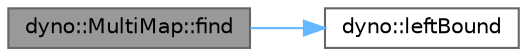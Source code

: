 digraph "dyno::MultiMap::find"
{
 // LATEX_PDF_SIZE
  bgcolor="transparent";
  edge [fontname=Helvetica,fontsize=10,labelfontname=Helvetica,labelfontsize=10];
  node [fontname=Helvetica,fontsize=10,shape=box,height=0.2,width=0.4];
  rankdir="LR";
  Node1 [id="Node000001",label="dyno::MultiMap::find",height=0.2,width=0.4,color="gray40", fillcolor="grey60", style="filled", fontcolor="black",tooltip=" "];
  Node1 -> Node2 [id="edge1_Node000001_Node000002",color="steelblue1",style="solid",tooltip=" "];
  Node2 [id="Node000002",label="dyno::leftBound",height=0.2,width=0.4,color="grey40", fillcolor="white", style="filled",URL="$namespacedyno.html#aa8160152580b1920bd194d474d7b19d0",tooltip="Find the left bound of a target with a binary search algorithm."];
}
